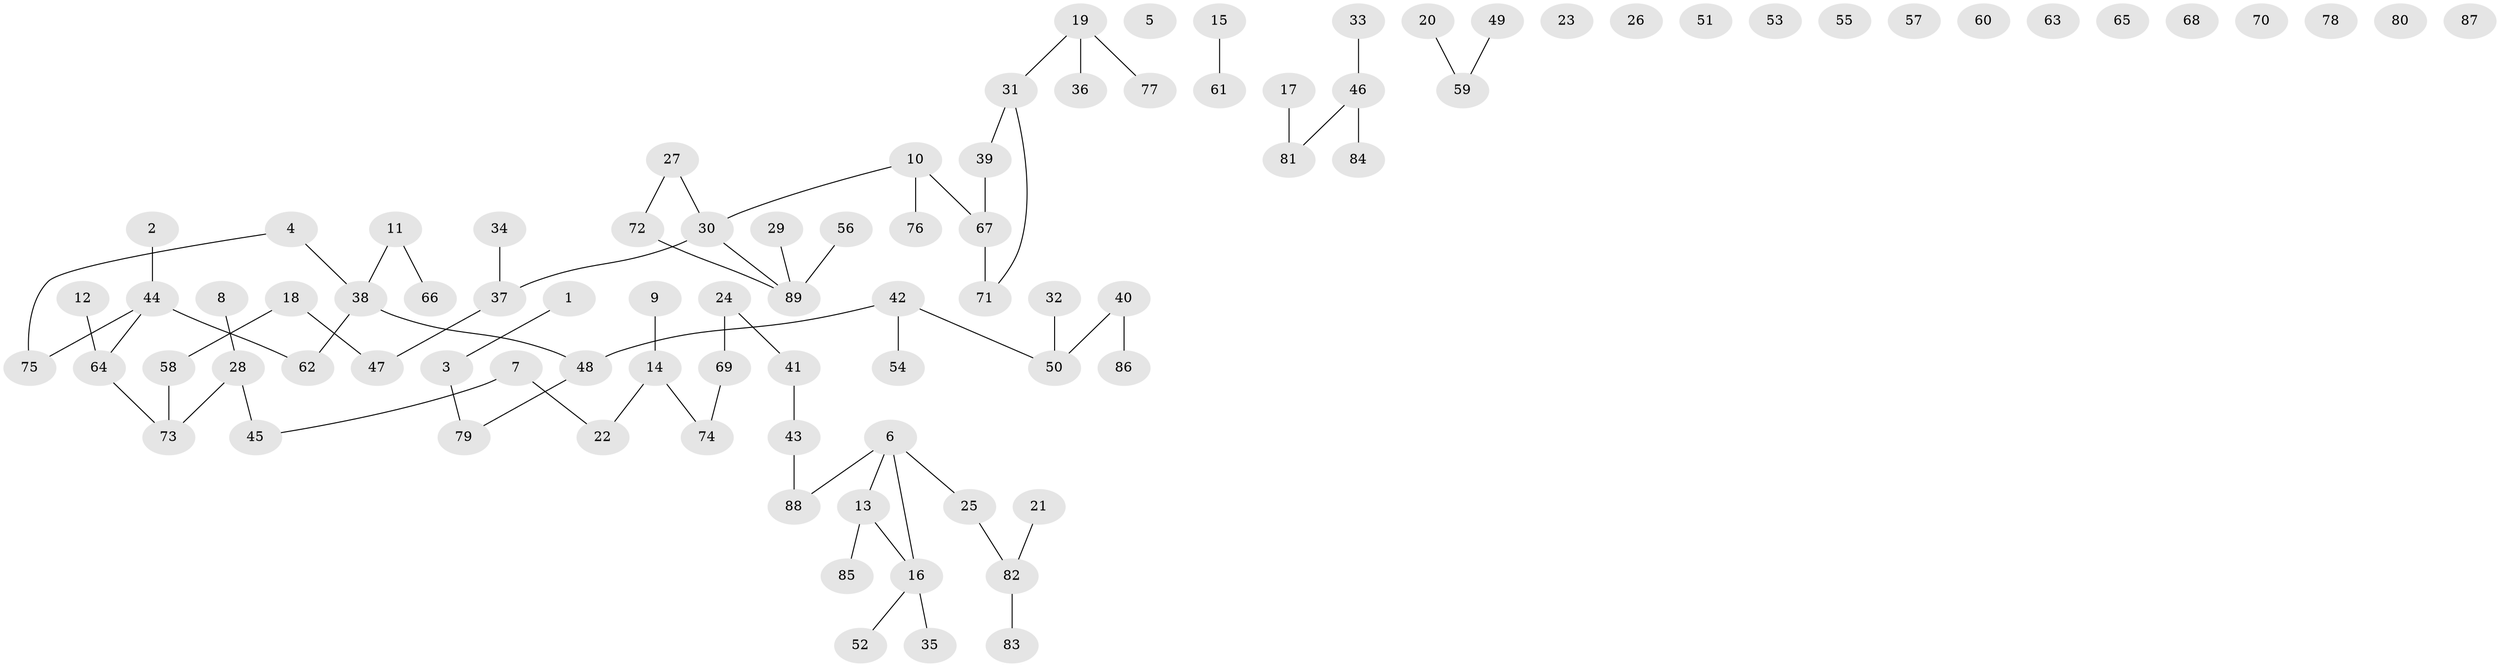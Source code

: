 // Generated by graph-tools (version 1.1) at 2025/13/03/09/25 04:13:13]
// undirected, 89 vertices, 74 edges
graph export_dot {
graph [start="1"]
  node [color=gray90,style=filled];
  1;
  2;
  3;
  4;
  5;
  6;
  7;
  8;
  9;
  10;
  11;
  12;
  13;
  14;
  15;
  16;
  17;
  18;
  19;
  20;
  21;
  22;
  23;
  24;
  25;
  26;
  27;
  28;
  29;
  30;
  31;
  32;
  33;
  34;
  35;
  36;
  37;
  38;
  39;
  40;
  41;
  42;
  43;
  44;
  45;
  46;
  47;
  48;
  49;
  50;
  51;
  52;
  53;
  54;
  55;
  56;
  57;
  58;
  59;
  60;
  61;
  62;
  63;
  64;
  65;
  66;
  67;
  68;
  69;
  70;
  71;
  72;
  73;
  74;
  75;
  76;
  77;
  78;
  79;
  80;
  81;
  82;
  83;
  84;
  85;
  86;
  87;
  88;
  89;
  1 -- 3;
  2 -- 44;
  3 -- 79;
  4 -- 38;
  4 -- 75;
  6 -- 13;
  6 -- 16;
  6 -- 25;
  6 -- 88;
  7 -- 22;
  7 -- 45;
  8 -- 28;
  9 -- 14;
  10 -- 30;
  10 -- 67;
  10 -- 76;
  11 -- 38;
  11 -- 66;
  12 -- 64;
  13 -- 16;
  13 -- 85;
  14 -- 22;
  14 -- 74;
  15 -- 61;
  16 -- 35;
  16 -- 52;
  17 -- 81;
  18 -- 47;
  18 -- 58;
  19 -- 31;
  19 -- 36;
  19 -- 77;
  20 -- 59;
  21 -- 82;
  24 -- 41;
  24 -- 69;
  25 -- 82;
  27 -- 30;
  27 -- 72;
  28 -- 45;
  28 -- 73;
  29 -- 89;
  30 -- 37;
  30 -- 89;
  31 -- 39;
  31 -- 71;
  32 -- 50;
  33 -- 46;
  34 -- 37;
  37 -- 47;
  38 -- 48;
  38 -- 62;
  39 -- 67;
  40 -- 50;
  40 -- 86;
  41 -- 43;
  42 -- 48;
  42 -- 50;
  42 -- 54;
  43 -- 88;
  44 -- 62;
  44 -- 64;
  44 -- 75;
  46 -- 81;
  46 -- 84;
  48 -- 79;
  49 -- 59;
  56 -- 89;
  58 -- 73;
  64 -- 73;
  67 -- 71;
  69 -- 74;
  72 -- 89;
  82 -- 83;
}

